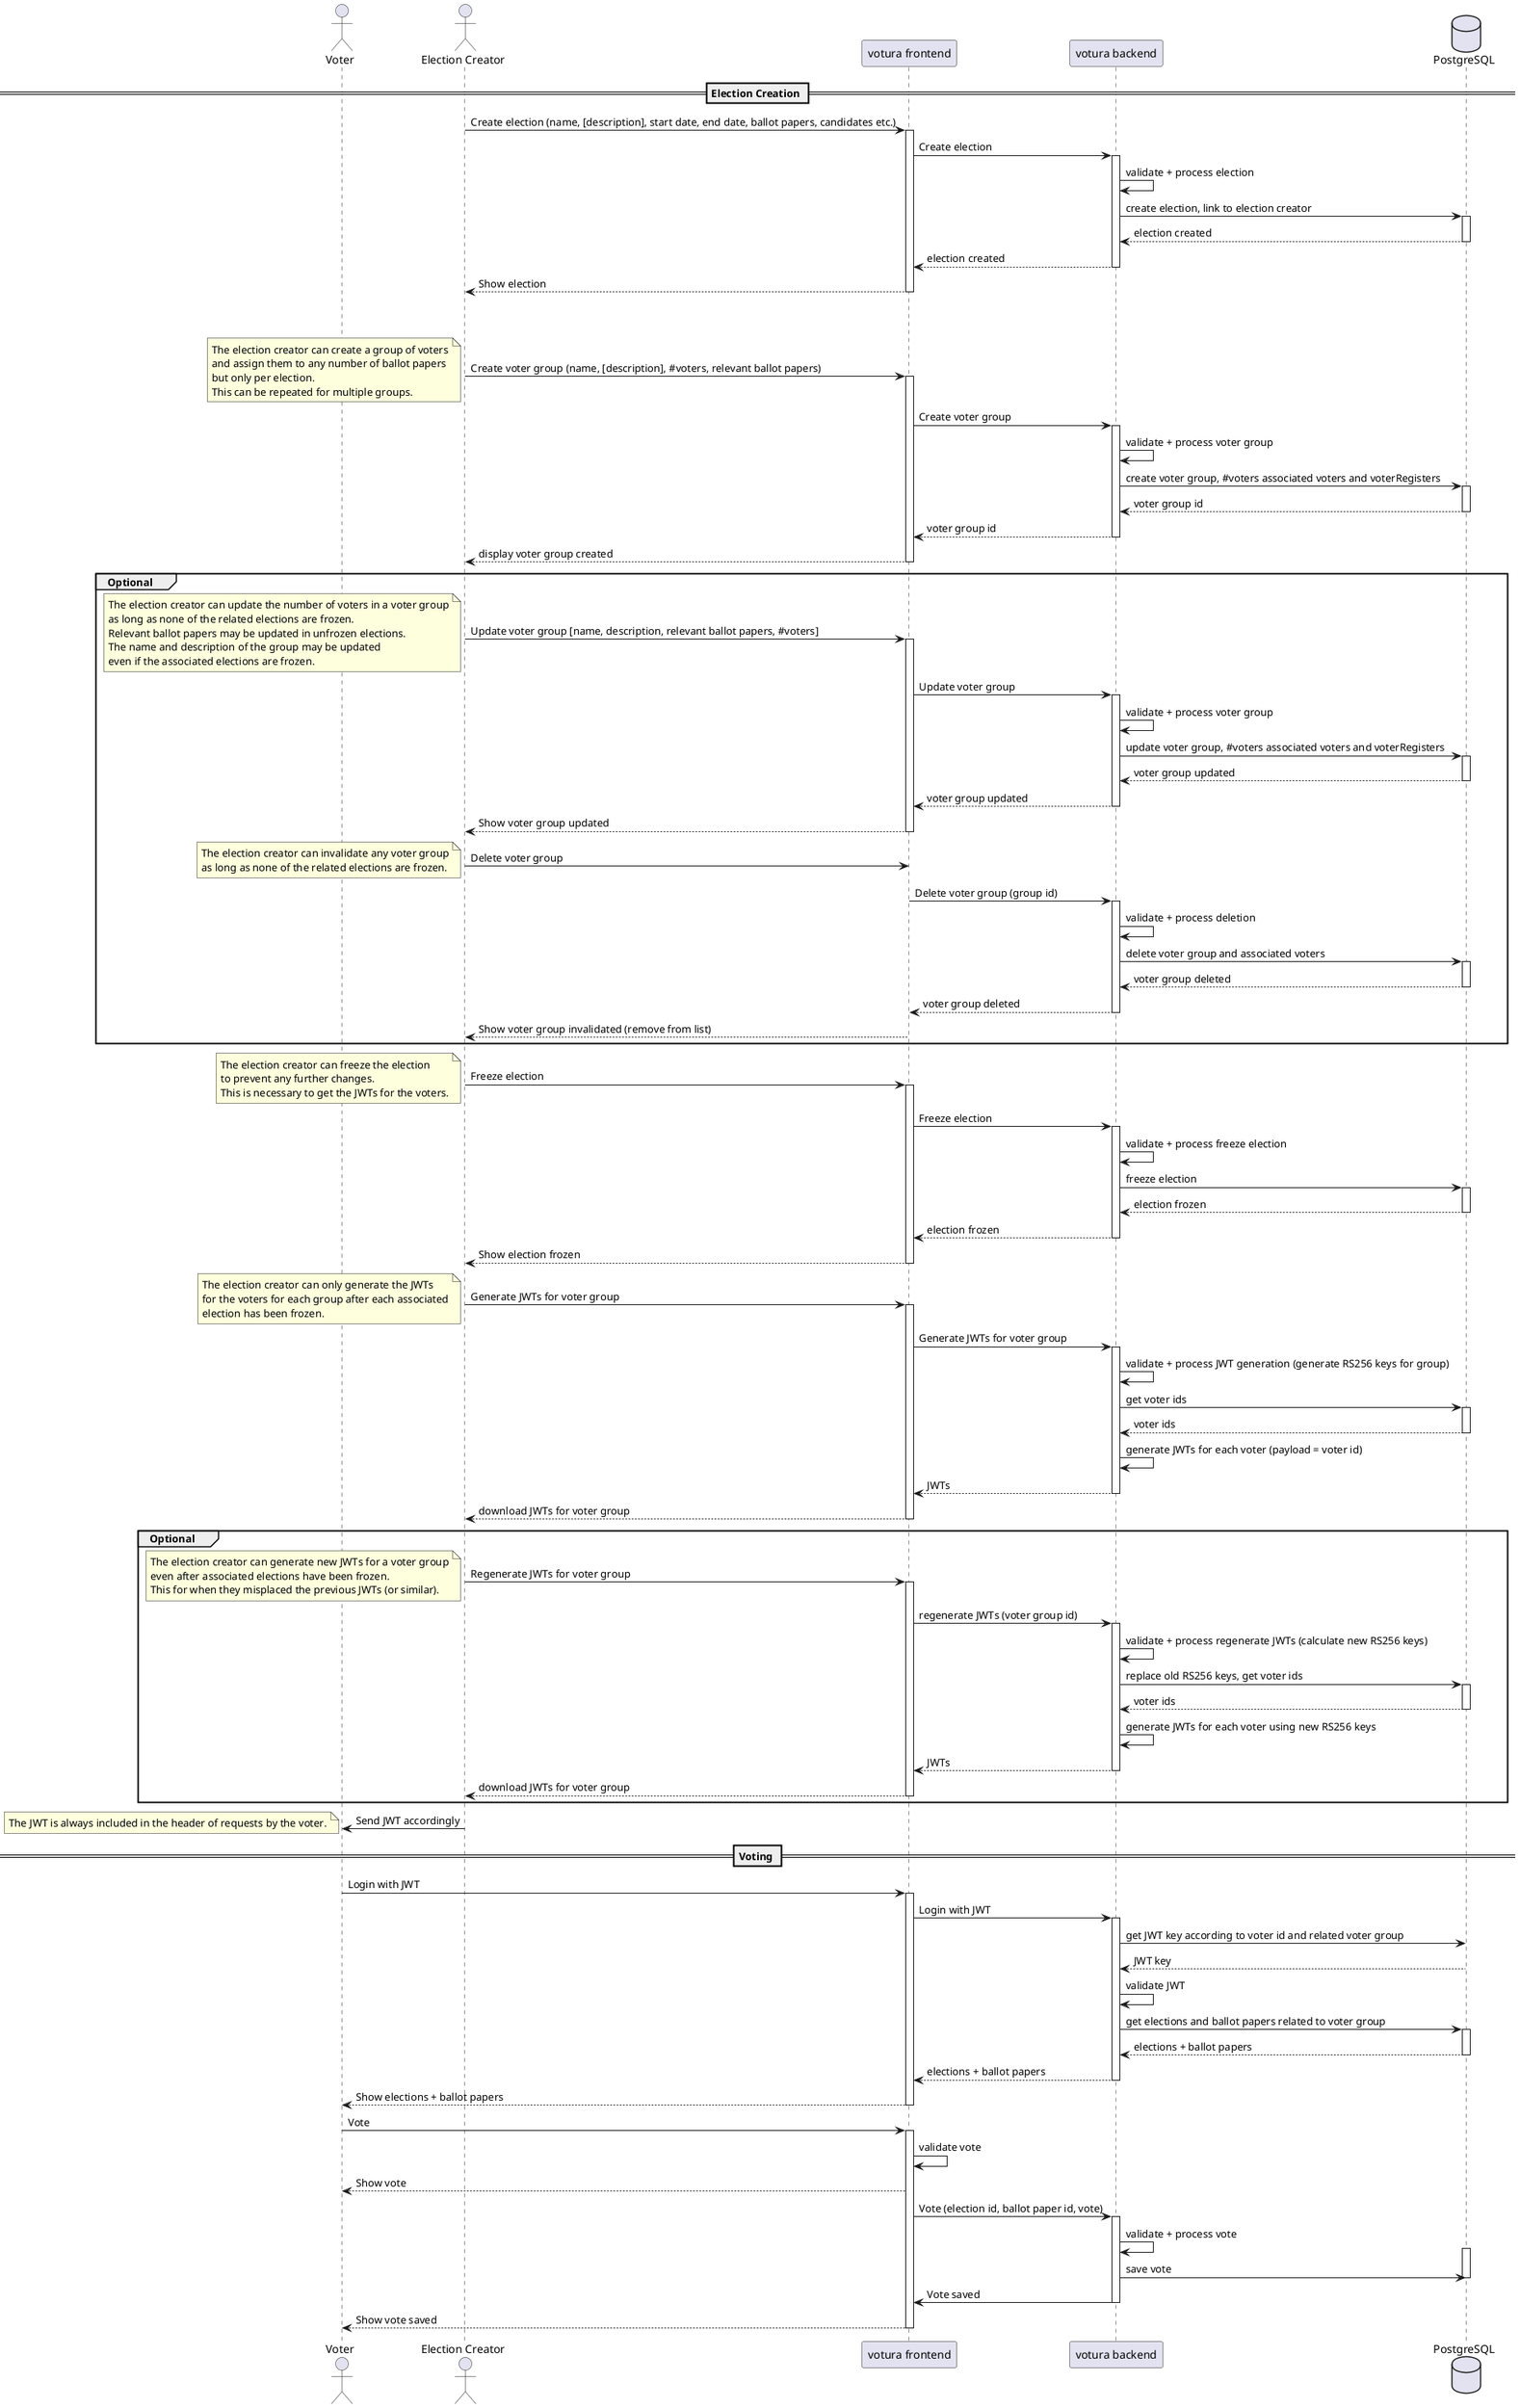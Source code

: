@startuml electionCreationAndVoting
actor "Voter" as voter
actor "Election Creator" as electionCreator
participant "votura frontend" as frontend
participant "votura backend" as backend
database "PostgreSQL" as db

== Election Creation ==

electionCreator -> frontend : Create election (name, [description], start date, end date, ballot papers, candidates etc.)
activate frontend
frontend -> backend : Create election
activate backend
backend -> backend : validate + process election
backend -> db : create election, link to election creator
activate db
db --> backend : election created
deactivate db
backend --> frontend : election created
deactivate backend
frontend --> electionCreator : Show election
deactivate frontend

||45||

electionCreator -> frontend : Create voter group (name, [description], #voters, relevant ballot papers)
note left
    The election creator can create a group of voters
    and assign them to any number of ballot papers 
    but only per election.
    This can be repeated for multiple groups.
end note
activate frontend
frontend -> backend : Create voter group
activate backend
backend -> backend : validate + process voter group
backend -> db : create voter group, #voters associated voters and voterRegisters
activate db
db --> backend : voter group id
deactivate db
backend --> frontend : voter group id
deactivate backend
frontend --> electionCreator : display voter group created
deactivate frontend

group Optional
    electionCreator -> frontend : Update voter group [name, description, relevant ballot papers, #voters]
    note left
        The election creator can update the number of voters in a voter group
        as long as none of the related elections are frozen.
        Relevant ballot papers may be updated in unfrozen elections.
        The name and description of the group may be updated
        even if the associated elections are frozen.
    end note
    activate frontend
    frontend -> backend : Update voter group
    activate backend
    backend -> backend : validate + process voter group
    backend -> db : update voter group, #voters associated voters and voterRegisters
    activate db
    db --> backend : voter group updated
    deactivate db
    backend --> frontend : voter group updated
    deactivate backend
    frontend --> electionCreator : Show voter group updated
    deactivate frontend

    electionCreator -> frontend : Delete voter group 
    note left
        The election creator can invalidate any voter group
        as long as none of the related elections are frozen.
    end note
    frontend -> backend : Delete voter group (group id)
    activate backend
    backend -> backend : validate + process deletion
    backend -> db : delete voter group and associated voters
    activate db
    db --> backend : voter group deleted
    deactivate db
    backend --> frontend : voter group deleted
    deactivate backend
    frontend --> electionCreator : Show voter group invalidated (remove from list)
    deactivate frontend
end

electionCreator -> frontend : Freeze election
note left
    The election creator can freeze the election
    to prevent any further changes.
    This is necessary to get the JWTs for the voters.
end note
activate frontend
frontend -> backend : Freeze election
activate backend
backend -> backend : validate + process freeze election
backend -> db : freeze election
activate db
db --> backend : election frozen
deactivate db
backend --> frontend : election frozen
deactivate backend
frontend --> electionCreator : Show election frozen
deactivate frontend

electionCreator -> frontend : Generate JWTs for voter group
note left
    The election creator can only generate the JWTs 
    for the voters for each group after each associated
    election has been frozen.
end note
activate frontend
frontend -> backend : Generate JWTs for voter group
activate backend
backend -> backend : validate + process JWT generation (generate RS256 keys for group)
backend -> db : get voter ids
activate db
db --> backend : voter ids
deactivate db
backend -> backend : generate JWTs for each voter (payload = voter id)
backend --> frontend : JWTs
deactivate backend
frontend --> electionCreator : download JWTs for voter group
deactivate frontend

group Optional
    electionCreator -> frontend : Regenerate JWTs for voter group
    note left
        The election creator can generate new JWTs for a voter group
        even after associated elections have been frozen.
        This for when they misplaced the previous JWTs (or similar).
    end note
    activate frontend
    frontend -> backend : regenerate JWTs (voter group id)
    activate backend
    backend -> backend : validate + process regenerate JWTs (calculate new RS256 keys)
    backend -> db : replace old RS256 keys, get voter ids
    activate db
    db --> backend : voter ids
    deactivate db
    backend -> backend : generate JWTs for each voter using new RS256 keys
    backend --> frontend : JWTs
    deactivate backend
    frontend --> electionCreator : download JWTs for voter group
    deactivate frontend
end

electionCreator -> voter : Send JWT accordingly

== Voting ==
note left
    The JWT is always included in the header of requests by the voter.
end note
voter -> frontend : Login with JWT
activate frontend
frontend -> backend : Login with JWT
activate backend
backend -> db : get JWT key according to voter id and related voter group
db --> backend : JWT key
deactivate db
backend -> backend : validate JWT
backend -> db : get elections and ballot papers related to voter group
activate db
db --> backend : elections + ballot papers 
deactivate db
backend --> frontend : elections + ballot papers
deactivate backend
frontend --> voter : Show elections + ballot papers
deactivate frontend

voter -> frontend : Vote
activate frontend
frontend -> frontend : validate vote
frontend --> voter : Show vote
frontend -> backend : Vote (election id, ballot paper id, vote)
activate backend
backend -> backend : validate + process vote
activate db
backend -> db : save vote
deactivate db
backend -> frontend : Vote saved
deactivate backend
frontend --> voter : Show vote saved
deactivate frontend
@enduml